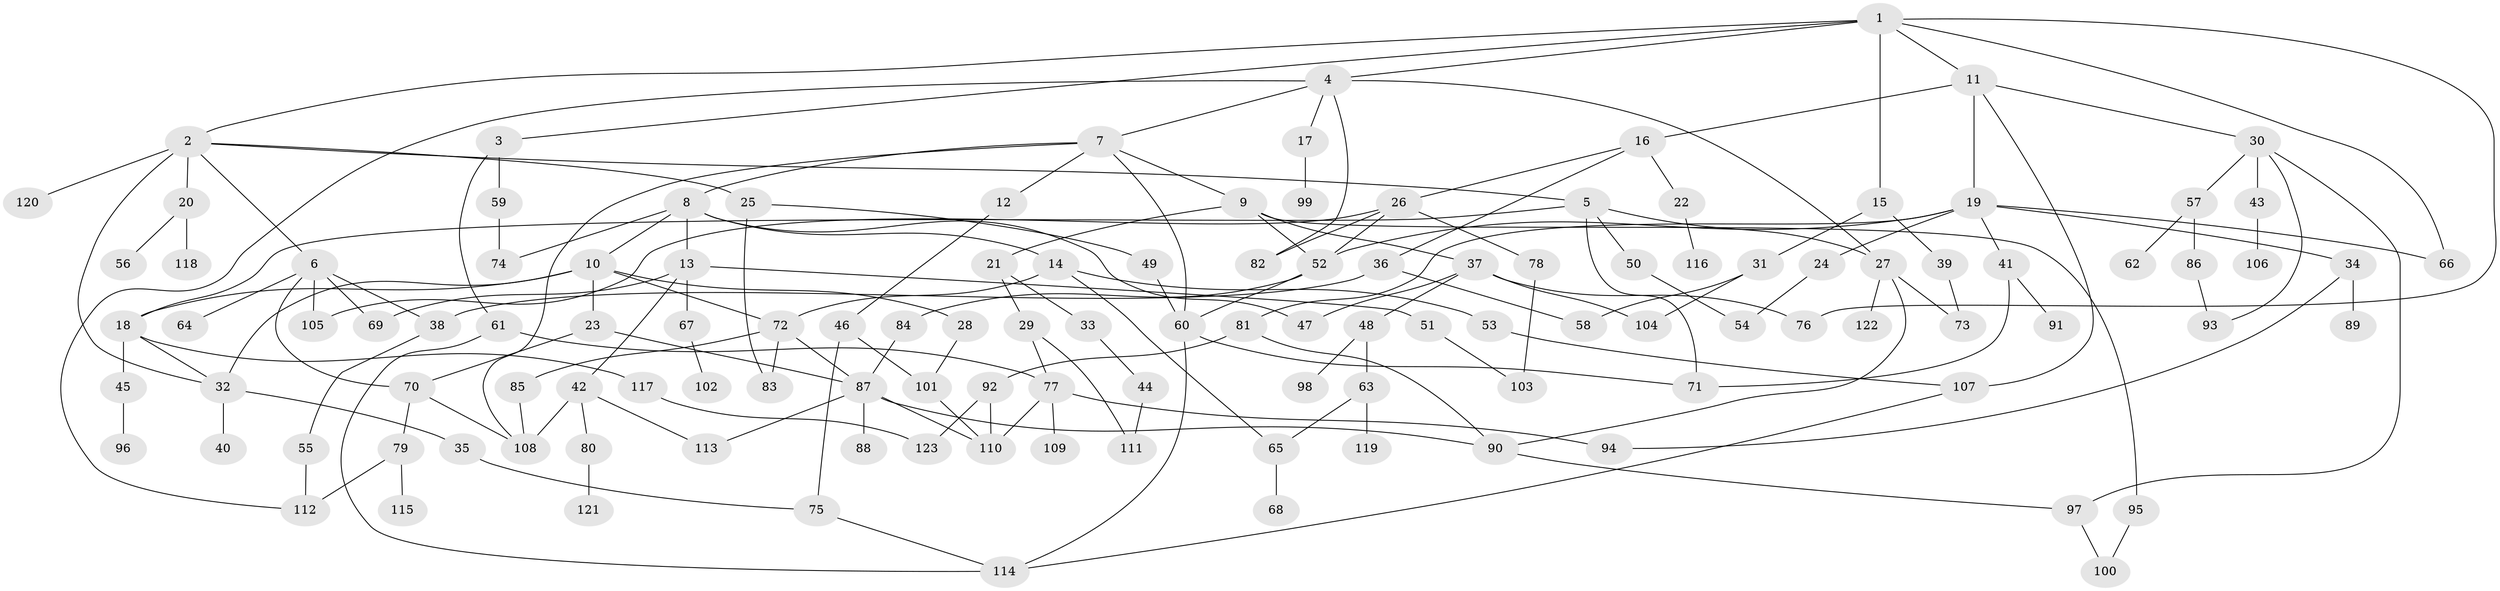 // Generated by graph-tools (version 1.1) at 2025/49/03/09/25 03:49:19]
// undirected, 123 vertices, 175 edges
graph export_dot {
graph [start="1"]
  node [color=gray90,style=filled];
  1;
  2;
  3;
  4;
  5;
  6;
  7;
  8;
  9;
  10;
  11;
  12;
  13;
  14;
  15;
  16;
  17;
  18;
  19;
  20;
  21;
  22;
  23;
  24;
  25;
  26;
  27;
  28;
  29;
  30;
  31;
  32;
  33;
  34;
  35;
  36;
  37;
  38;
  39;
  40;
  41;
  42;
  43;
  44;
  45;
  46;
  47;
  48;
  49;
  50;
  51;
  52;
  53;
  54;
  55;
  56;
  57;
  58;
  59;
  60;
  61;
  62;
  63;
  64;
  65;
  66;
  67;
  68;
  69;
  70;
  71;
  72;
  73;
  74;
  75;
  76;
  77;
  78;
  79;
  80;
  81;
  82;
  83;
  84;
  85;
  86;
  87;
  88;
  89;
  90;
  91;
  92;
  93;
  94;
  95;
  96;
  97;
  98;
  99;
  100;
  101;
  102;
  103;
  104;
  105;
  106;
  107;
  108;
  109;
  110;
  111;
  112;
  113;
  114;
  115;
  116;
  117;
  118;
  119;
  120;
  121;
  122;
  123;
  1 -- 2;
  1 -- 3;
  1 -- 4;
  1 -- 11;
  1 -- 15;
  1 -- 66;
  1 -- 76;
  2 -- 5;
  2 -- 6;
  2 -- 20;
  2 -- 25;
  2 -- 32;
  2 -- 120;
  3 -- 59;
  3 -- 61;
  4 -- 7;
  4 -- 17;
  4 -- 82;
  4 -- 112;
  4 -- 27;
  5 -- 27;
  5 -- 50;
  5 -- 71;
  5 -- 18;
  6 -- 64;
  6 -- 70;
  6 -- 38;
  6 -- 105;
  6 -- 69;
  7 -- 8;
  7 -- 9;
  7 -- 12;
  7 -- 60;
  7 -- 108;
  8 -- 10;
  8 -- 13;
  8 -- 14;
  8 -- 47;
  8 -- 74;
  9 -- 21;
  9 -- 37;
  9 -- 95;
  9 -- 52;
  10 -- 18;
  10 -- 23;
  10 -- 28;
  10 -- 32;
  10 -- 72;
  11 -- 16;
  11 -- 19;
  11 -- 30;
  11 -- 107;
  12 -- 46;
  13 -- 42;
  13 -- 51;
  13 -- 67;
  13 -- 69;
  14 -- 53;
  14 -- 65;
  14 -- 72;
  15 -- 31;
  15 -- 39;
  16 -- 22;
  16 -- 26;
  16 -- 36;
  17 -- 99;
  18 -- 45;
  18 -- 117;
  18 -- 32;
  19 -- 24;
  19 -- 34;
  19 -- 41;
  19 -- 81;
  19 -- 66;
  19 -- 52;
  20 -- 56;
  20 -- 118;
  21 -- 29;
  21 -- 33;
  22 -- 116;
  23 -- 70;
  23 -- 87;
  24 -- 54;
  25 -- 49;
  25 -- 83;
  26 -- 52;
  26 -- 78;
  26 -- 105;
  26 -- 82;
  27 -- 90;
  27 -- 122;
  27 -- 73;
  28 -- 101;
  29 -- 77;
  29 -- 111;
  30 -- 43;
  30 -- 57;
  30 -- 93;
  30 -- 97;
  31 -- 104;
  31 -- 58;
  32 -- 35;
  32 -- 40;
  33 -- 44;
  34 -- 89;
  34 -- 94;
  35 -- 75;
  36 -- 38;
  36 -- 58;
  37 -- 48;
  37 -- 76;
  37 -- 104;
  37 -- 47;
  38 -- 55;
  39 -- 73;
  41 -- 91;
  41 -- 71;
  42 -- 80;
  42 -- 113;
  42 -- 108;
  43 -- 106;
  44 -- 111;
  45 -- 96;
  46 -- 75;
  46 -- 101;
  48 -- 63;
  48 -- 98;
  49 -- 60;
  50 -- 54;
  51 -- 103;
  52 -- 84;
  52 -- 60;
  53 -- 107;
  55 -- 112;
  57 -- 62;
  57 -- 86;
  59 -- 74;
  60 -- 71;
  60 -- 114;
  61 -- 114;
  61 -- 77;
  63 -- 119;
  63 -- 65;
  65 -- 68;
  67 -- 102;
  70 -- 79;
  70 -- 108;
  72 -- 83;
  72 -- 85;
  72 -- 87;
  75 -- 114;
  77 -- 109;
  77 -- 94;
  77 -- 110;
  78 -- 103;
  79 -- 112;
  79 -- 115;
  80 -- 121;
  81 -- 92;
  81 -- 90;
  84 -- 87;
  85 -- 108;
  86 -- 93;
  87 -- 88;
  87 -- 113;
  87 -- 90;
  87 -- 110;
  90 -- 97;
  92 -- 110;
  92 -- 123;
  95 -- 100;
  97 -- 100;
  101 -- 110;
  107 -- 114;
  117 -- 123;
}

